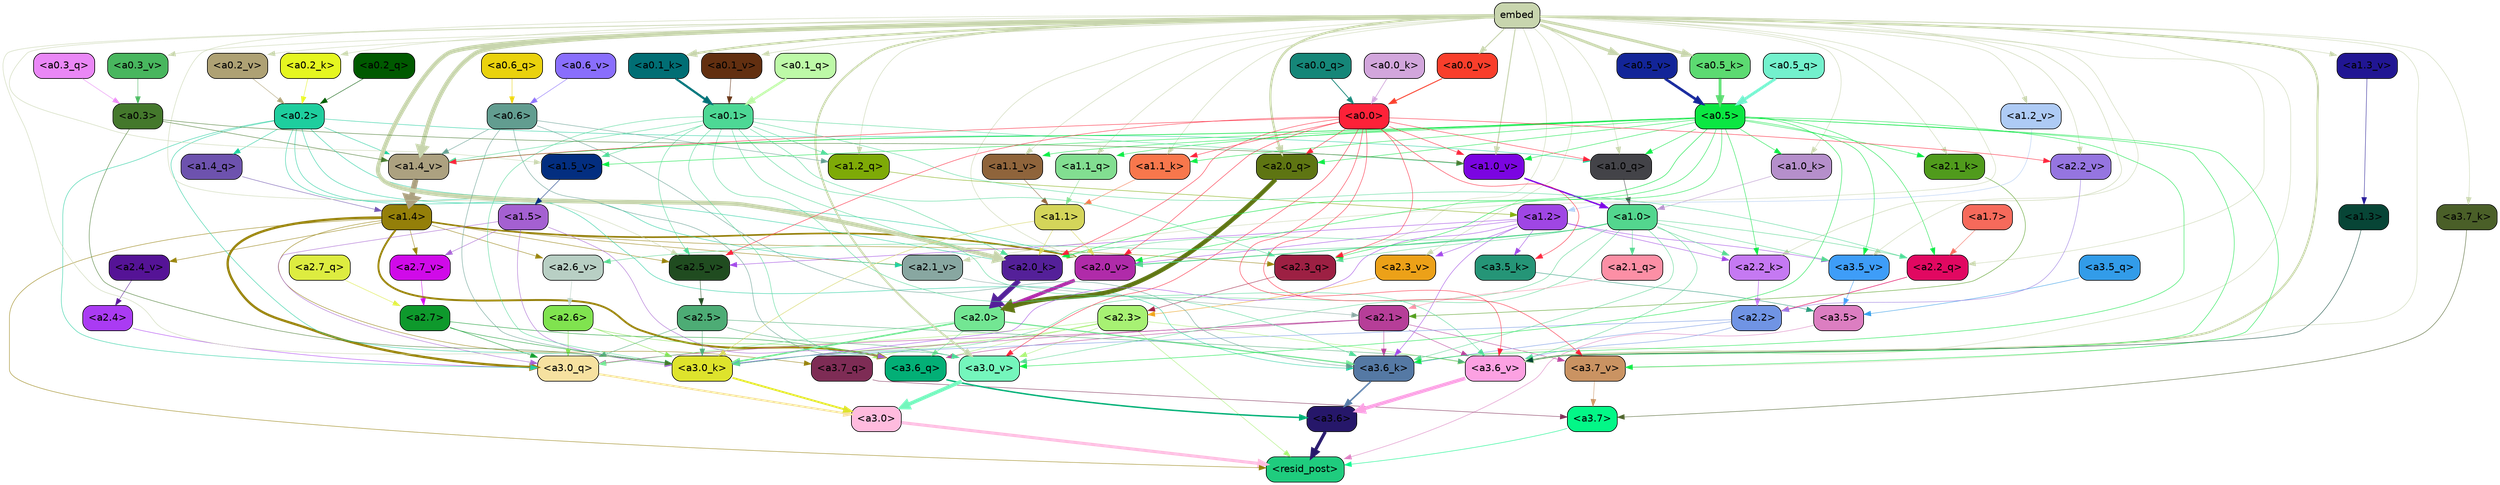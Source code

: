 strict digraph "" {
	graph [bgcolor=transparent,
		layout=dot,
		overlap=false,
		splines=true
	];
	"<a3.7>"	[color=black,
		fillcolor="#03f787",
		fontname=Helvetica,
		shape=box,
		style="filled, rounded"];
	"<resid_post>"	[color=black,
		fillcolor="#1fcc7e",
		fontname=Helvetica,
		shape=box,
		style="filled, rounded"];
	"<a3.7>" -> "<resid_post>"	[color="#03f787",
		penwidth=0.6239100098609924];
	"<a3.6>"	[color=black,
		fillcolor="#26176a",
		fontname=Helvetica,
		shape=box,
		style="filled, rounded"];
	"<a3.6>" -> "<resid_post>"	[color="#26176a",
		penwidth=4.569062113761902];
	"<a3.5>"	[color=black,
		fillcolor="#dc7ec1",
		fontname=Helvetica,
		shape=box,
		style="filled, rounded"];
	"<a3.5>" -> "<resid_post>"	[color="#dc7ec1",
		penwidth=0.6];
	"<a3.0>"	[color=black,
		fillcolor="#ffbbde",
		fontname=Helvetica,
		shape=box,
		style="filled, rounded"];
	"<a3.0>" -> "<resid_post>"	[color="#ffbbde",
		penwidth=4.283544182777405];
	"<a2.3>"	[color=black,
		fillcolor="#a7f173",
		fontname=Helvetica,
		shape=box,
		style="filled, rounded"];
	"<a2.3>" -> "<resid_post>"	[color="#a7f173",
		penwidth=0.6];
	"<a3.7_q>"	[color=black,
		fillcolor="#7e2c55",
		fontname=Helvetica,
		shape=box,
		style="filled, rounded"];
	"<a2.3>" -> "<a3.7_q>"	[color="#a7f173",
		penwidth=0.6];
	"<a3.6_q>"	[color=black,
		fillcolor="#03af76",
		fontname=Helvetica,
		shape=box,
		style="filled, rounded"];
	"<a2.3>" -> "<a3.6_q>"	[color="#a7f173",
		penwidth=0.6];
	"<a3.0_q>"	[color=black,
		fillcolor="#f6e1a0",
		fontname=Helvetica,
		shape=box,
		style="filled, rounded"];
	"<a2.3>" -> "<a3.0_q>"	[color="#a7f173",
		penwidth=0.6];
	"<a3.0_k>"	[color=black,
		fillcolor="#dee32c",
		fontname=Helvetica,
		shape=box,
		style="filled, rounded"];
	"<a2.3>" -> "<a3.0_k>"	[color="#a7f173",
		penwidth=0.6];
	"<a3.6_v>"	[color=black,
		fillcolor="#fca1e2",
		fontname=Helvetica,
		shape=box,
		style="filled, rounded"];
	"<a2.3>" -> "<a3.6_v>"	[color="#a7f173",
		penwidth=0.6];
	"<a3.0_v>"	[color=black,
		fillcolor="#74f6bc",
		fontname=Helvetica,
		shape=box,
		style="filled, rounded"];
	"<a2.3>" -> "<a3.0_v>"	[color="#a7f173",
		penwidth=0.6];
	"<a1.4>"	[color=black,
		fillcolor="#947f09",
		fontname=Helvetica,
		shape=box,
		style="filled, rounded"];
	"<a1.4>" -> "<resid_post>"	[color="#947f09",
		penwidth=0.6];
	"<a1.4>" -> "<a3.7_q>"	[color="#947f09",
		penwidth=0.6];
	"<a1.4>" -> "<a3.6_q>"	[color="#947f09",
		penwidth=2.6908124685287476];
	"<a1.4>" -> "<a3.0_q>"	[color="#947f09",
		penwidth=3.32076895236969];
	"<a2.3_q>"	[color=black,
		fillcolor="#9d2043",
		fontname=Helvetica,
		shape=box,
		style="filled, rounded"];
	"<a1.4>" -> "<a2.3_q>"	[color="#947f09",
		penwidth=0.6];
	"<a2.7_v>"	[color=black,
		fillcolor="#d00ae9",
		fontname=Helvetica,
		shape=box,
		style="filled, rounded"];
	"<a1.4>" -> "<a2.7_v>"	[color="#947f09",
		penwidth=0.6];
	"<a2.6_v>"	[color=black,
		fillcolor="#b8cfc4",
		fontname=Helvetica,
		shape=box,
		style="filled, rounded"];
	"<a1.4>" -> "<a2.6_v>"	[color="#947f09",
		penwidth=0.6];
	"<a2.5_v>"	[color=black,
		fillcolor="#204c20",
		fontname=Helvetica,
		shape=box,
		style="filled, rounded"];
	"<a1.4>" -> "<a2.5_v>"	[color="#947f09",
		penwidth=0.6];
	"<a2.4_v>"	[color=black,
		fillcolor="#551396",
		fontname=Helvetica,
		shape=box,
		style="filled, rounded"];
	"<a1.4>" -> "<a2.4_v>"	[color="#947f09",
		penwidth=0.6];
	"<a2.1_v>"	[color=black,
		fillcolor="#88a7a1",
		fontname=Helvetica,
		shape=box,
		style="filled, rounded"];
	"<a1.4>" -> "<a2.1_v>"	[color="#947f09",
		penwidth=0.6];
	"<a2.0_v>"	[color=black,
		fillcolor="#b02ba9",
		fontname=Helvetica,
		shape=box,
		style="filled, rounded"];
	"<a1.4>" -> "<a2.0_v>"	[color="#947f09",
		penwidth=2.3065454959869385];
	"<a3.7_q>" -> "<a3.7>"	[color="#7e2c55",
		penwidth=0.6];
	"<a3.6_q>" -> "<a3.6>"	[color="#03af76",
		penwidth=2.03758105635643];
	"<a3.5_q>"	[color=black,
		fillcolor="#329ce9",
		fontname=Helvetica,
		shape=box,
		style="filled, rounded"];
	"<a3.5_q>" -> "<a3.5>"	[color="#329ce9",
		penwidth=0.6];
	"<a3.0_q>" -> "<a3.0>"	[color="#f6e1a0",
		penwidth=2.8638100624084473];
	"<a3.7_k>"	[color=black,
		fillcolor="#4a5f28",
		fontname=Helvetica,
		shape=box,
		style="filled, rounded"];
	"<a3.7_k>" -> "<a3.7>"	[color="#4a5f28",
		penwidth=0.6];
	"<a3.6_k>"	[color=black,
		fillcolor="#5579a4",
		fontname=Helvetica,
		shape=box,
		style="filled, rounded"];
	"<a3.6_k>" -> "<a3.6>"	[color="#5579a4",
		penwidth=2.174198240041733];
	"<a3.5_k>"	[color=black,
		fillcolor="#259577",
		fontname=Helvetica,
		shape=box,
		style="filled, rounded"];
	"<a3.5_k>" -> "<a3.5>"	[color="#259577",
		penwidth=0.6];
	"<a3.0_k>" -> "<a3.0>"	[color="#dee32c",
		penwidth=2.6274144649505615];
	"<a3.7_v>"	[color=black,
		fillcolor="#ca9362",
		fontname=Helvetica,
		shape=box,
		style="filled, rounded"];
	"<a3.7_v>" -> "<a3.7>"	[color="#ca9362",
		penwidth=0.6];
	"<a3.6_v>" -> "<a3.6>"	[color="#fca1e2",
		penwidth=5.002329230308533];
	"<a3.5_v>"	[color=black,
		fillcolor="#3e9df8",
		fontname=Helvetica,
		shape=box,
		style="filled, rounded"];
	"<a3.5_v>" -> "<a3.5>"	[color="#3e9df8",
		penwidth=0.6];
	"<a3.0_v>" -> "<a3.0>"	[color="#74f6bc",
		penwidth=5.188832879066467];
	"<a2.7>"	[color=black,
		fillcolor="#0e992c",
		fontname=Helvetica,
		shape=box,
		style="filled, rounded"];
	"<a2.7>" -> "<a3.6_q>"	[color="#0e992c",
		penwidth=0.6];
	"<a2.7>" -> "<a3.0_q>"	[color="#0e992c",
		penwidth=0.6];
	"<a2.7>" -> "<a3.0_k>"	[color="#0e992c",
		penwidth=0.6];
	"<a2.6>"	[color=black,
		fillcolor="#80e34f",
		fontname=Helvetica,
		shape=box,
		style="filled, rounded"];
	"<a2.6>" -> "<a3.6_q>"	[color="#80e34f",
		penwidth=0.6];
	"<a2.6>" -> "<a3.0_q>"	[color="#80e34f",
		penwidth=0.6];
	"<a2.6>" -> "<a3.0_k>"	[color="#80e34f",
		penwidth=0.6];
	"<a2.1>"	[color=black,
		fillcolor="#b63e98",
		fontname=Helvetica,
		shape=box,
		style="filled, rounded"];
	"<a2.1>" -> "<a3.6_q>"	[color="#b63e98",
		penwidth=0.6];
	"<a2.1>" -> "<a3.0_q>"	[color="#b63e98",
		penwidth=0.6];
	"<a2.1>" -> "<a3.6_k>"	[color="#b63e98",
		penwidth=0.6];
	"<a2.1>" -> "<a3.0_k>"	[color="#b63e98",
		penwidth=0.6];
	"<a2.1>" -> "<a3.7_v>"	[color="#b63e98",
		penwidth=0.6];
	"<a2.1>" -> "<a3.6_v>"	[color="#b63e98",
		penwidth=0.6];
	"<a2.0>"	[color=black,
		fillcolor="#73e693",
		fontname=Helvetica,
		shape=box,
		style="filled, rounded"];
	"<a2.0>" -> "<a3.6_q>"	[color="#73e693",
		penwidth=0.6];
	"<a2.0>" -> "<a3.0_q>"	[color="#73e693",
		penwidth=0.6];
	"<a2.0>" -> "<a3.6_k>"	[color="#73e693",
		penwidth=1.6254686117172241];
	"<a2.0>" -> "<a3.0_k>"	[color="#73e693",
		penwidth=2.182972814887762];
	"<a1.5>"	[color=black,
		fillcolor="#a460d1",
		fontname=Helvetica,
		shape=box,
		style="filled, rounded"];
	"<a1.5>" -> "<a3.6_q>"	[color="#a460d1",
		penwidth=0.6];
	"<a1.5>" -> "<a3.0_q>"	[color="#a460d1",
		penwidth=0.6];
	"<a1.5>" -> "<a3.0_k>"	[color="#a460d1",
		penwidth=0.6];
	"<a1.5>" -> "<a2.7_v>"	[color="#a460d1",
		penwidth=0.6];
	"<a2.5>"	[color=black,
		fillcolor="#4dac75",
		fontname=Helvetica,
		shape=box,
		style="filled, rounded"];
	"<a2.5>" -> "<a3.0_q>"	[color="#4dac75",
		penwidth=0.6];
	"<a2.5>" -> "<a3.0_k>"	[color="#4dac75",
		penwidth=0.6];
	"<a2.5>" -> "<a3.6_v>"	[color="#4dac75",
		penwidth=0.6];
	"<a2.5>" -> "<a3.0_v>"	[color="#4dac75",
		penwidth=0.6];
	"<a2.4>"	[color=black,
		fillcolor="#aa3bf3",
		fontname=Helvetica,
		shape=box,
		style="filled, rounded"];
	"<a2.4>" -> "<a3.0_q>"	[color="#aa3bf3",
		penwidth=0.6];
	"<a0.2>"	[color=black,
		fillcolor="#1ece9e",
		fontname=Helvetica,
		shape=box,
		style="filled, rounded"];
	"<a0.2>" -> "<a3.0_q>"	[color="#1ece9e",
		penwidth=0.6];
	"<a0.2>" -> "<a3.6_k>"	[color="#1ece9e",
		penwidth=0.6];
	"<a0.2>" -> "<a3.0_k>"	[color="#1ece9e",
		penwidth=0.6];
	"<a2.0_k>"	[color=black,
		fillcolor="#542099",
		fontname=Helvetica,
		shape=box,
		style="filled, rounded"];
	"<a0.2>" -> "<a2.0_k>"	[color="#1ece9e",
		penwidth=0.6];
	"<a0.2>" -> "<a2.1_v>"	[color="#1ece9e",
		penwidth=0.6];
	"<a0.2>" -> "<a2.0_v>"	[color="#1ece9e",
		penwidth=0.6];
	"<a1.4_q>"	[color=black,
		fillcolor="#6d52ae",
		fontname=Helvetica,
		shape=box,
		style="filled, rounded"];
	"<a0.2>" -> "<a1.4_q>"	[color="#1ece9e",
		penwidth=0.6];
	"<a1.0_q>"	[color=black,
		fillcolor="#434348",
		fontname=Helvetica,
		shape=box,
		style="filled, rounded"];
	"<a0.2>" -> "<a1.0_q>"	[color="#1ece9e",
		penwidth=0.6];
	"<a1.4_v>"	[color=black,
		fillcolor="#aca180",
		fontname=Helvetica,
		shape=box,
		style="filled, rounded"];
	"<a0.2>" -> "<a1.4_v>"	[color="#1ece9e",
		penwidth=0.6];
	embed	[color=black,
		fillcolor="#c8d5ae",
		fontname=Helvetica,
		shape=box,
		style="filled, rounded"];
	embed -> "<a3.7_k>"	[color="#c8d5ae",
		penwidth=0.6];
	embed -> "<a3.6_k>"	[color="#c8d5ae",
		penwidth=0.6];
	embed -> "<a3.0_k>"	[color="#c8d5ae",
		penwidth=0.6];
	embed -> "<a3.7_v>"	[color="#c8d5ae",
		penwidth=0.6];
	embed -> "<a3.6_v>"	[color="#c8d5ae",
		penwidth=2.809220314025879];
	embed -> "<a3.5_v>"	[color="#c8d5ae",
		penwidth=0.6];
	embed -> "<a3.0_v>"	[color="#c8d5ae",
		penwidth=2.754121422767639];
	embed -> "<a2.3_q>"	[color="#c8d5ae",
		penwidth=0.6];
	"<a2.2_q>"	[color=black,
		fillcolor="#e10861",
		fontname=Helvetica,
		shape=box,
		style="filled, rounded"];
	embed -> "<a2.2_q>"	[color="#c8d5ae",
		penwidth=0.6];
	"<a2.0_q>"	[color=black,
		fillcolor="#5e7512",
		fontname=Helvetica,
		shape=box,
		style="filled, rounded"];
	embed -> "<a2.0_q>"	[color="#c8d5ae",
		penwidth=3.102177858352661];
	"<a2.2_k>"	[color=black,
		fillcolor="#c579f2",
		fontname=Helvetica,
		shape=box,
		style="filled, rounded"];
	embed -> "<a2.2_k>"	[color="#c8d5ae",
		penwidth=0.6805839538574219];
	"<a2.1_k>"	[color=black,
		fillcolor="#509b1c",
		fontname=Helvetica,
		shape=box,
		style="filled, rounded"];
	embed -> "<a2.1_k>"	[color="#c8d5ae",
		penwidth=0.6];
	embed -> "<a2.0_k>"	[color="#c8d5ae",
		penwidth=5.977519929409027];
	embed -> "<a2.5_v>"	[color="#c8d5ae",
		penwidth=0.6];
	"<a2.3_v>"	[color=black,
		fillcolor="#eca118",
		fontname=Helvetica,
		shape=box,
		style="filled, rounded"];
	embed -> "<a2.3_v>"	[color="#c8d5ae",
		penwidth=0.6];
	"<a2.2_v>"	[color=black,
		fillcolor="#9575e0",
		fontname=Helvetica,
		shape=box,
		style="filled, rounded"];
	embed -> "<a2.2_v>"	[color="#c8d5ae",
		penwidth=0.6436443328857422];
	embed -> "<a2.1_v>"	[color="#c8d5ae",
		penwidth=0.6];
	embed -> "<a2.0_v>"	[color="#c8d5ae",
		penwidth=0.6];
	"<a1.2_q>"	[color=black,
		fillcolor="#7eaa07",
		fontname=Helvetica,
		shape=box,
		style="filled, rounded"];
	embed -> "<a1.2_q>"	[color="#c8d5ae",
		penwidth=0.6224298477172852];
	"<a1.1_q>"	[color=black,
		fillcolor="#82de91",
		fontname=Helvetica,
		shape=box,
		style="filled, rounded"];
	embed -> "<a1.1_q>"	[color="#c8d5ae",
		penwidth=0.6];
	embed -> "<a1.0_q>"	[color="#c8d5ae",
		penwidth=0.6];
	"<a1.1_k>"	[color=black,
		fillcolor="#f8774c",
		fontname=Helvetica,
		shape=box,
		style="filled, rounded"];
	embed -> "<a1.1_k>"	[color="#c8d5ae",
		penwidth=0.6];
	"<a1.0_k>"	[color=black,
		fillcolor="#b58fcb",
		fontname=Helvetica,
		shape=box,
		style="filled, rounded"];
	embed -> "<a1.0_k>"	[color="#c8d5ae",
		penwidth=0.6];
	"<a1.5_v>"	[color=black,
		fillcolor="#032e80",
		fontname=Helvetica,
		shape=box,
		style="filled, rounded"];
	embed -> "<a1.5_v>"	[color="#c8d5ae",
		penwidth=0.6];
	embed -> "<a1.4_v>"	[color="#c8d5ae",
		penwidth=6.155339062213898];
	"<a1.3_v>"	[color=black,
		fillcolor="#211693",
		fontname=Helvetica,
		shape=box,
		style="filled, rounded"];
	embed -> "<a1.3_v>"	[color="#c8d5ae",
		penwidth=0.6];
	"<a1.2_v>"	[color=black,
		fillcolor="#aecbf5",
		fontname=Helvetica,
		shape=box,
		style="filled, rounded"];
	embed -> "<a1.2_v>"	[color="#c8d5ae",
		penwidth=0.6];
	"<a1.1_v>"	[color=black,
		fillcolor="#8f643b",
		fontname=Helvetica,
		shape=box,
		style="filled, rounded"];
	embed -> "<a1.1_v>"	[color="#c8d5ae",
		penwidth=0.6];
	"<a1.0_v>"	[color=black,
		fillcolor="#7b05e1",
		fontname=Helvetica,
		shape=box,
		style="filled, rounded"];
	embed -> "<a1.0_v>"	[color="#c8d5ae",
		penwidth=1.3890299797058105];
	"<a0.5_k>"	[color=black,
		fillcolor="#5cda71",
		fontname=Helvetica,
		shape=box,
		style="filled, rounded"];
	embed -> "<a0.5_k>"	[color="#c8d5ae",
		penwidth=3.961596131324768];
	"<a0.2_k>"	[color=black,
		fillcolor="#e5f620",
		fontname=Helvetica,
		shape=box,
		style="filled, rounded"];
	embed -> "<a0.2_k>"	[color="#c8d5ae",
		penwidth=0.6];
	"<a0.1_k>"	[color=black,
		fillcolor="#016e74",
		fontname=Helvetica,
		shape=box,
		style="filled, rounded"];
	embed -> "<a0.1_k>"	[color="#c8d5ae",
		penwidth=3.0873727798461914];
	"<a0.5_v>"	[color=black,
		fillcolor="#132598",
		fontname=Helvetica,
		shape=box,
		style="filled, rounded"];
	embed -> "<a0.5_v>"	[color="#c8d5ae",
		penwidth=3.8657681941986084];
	"<a0.3_v>"	[color=black,
		fillcolor="#48b65e",
		fontname=Helvetica,
		shape=box,
		style="filled, rounded"];
	embed -> "<a0.3_v>"	[color="#c8d5ae",
		penwidth=0.6];
	"<a0.2_v>"	[color=black,
		fillcolor="#aea174",
		fontname=Helvetica,
		shape=box,
		style="filled, rounded"];
	embed -> "<a0.2_v>"	[color="#c8d5ae",
		penwidth=0.6];
	"<a0.1_v>"	[color=black,
		fillcolor="#622f10",
		fontname=Helvetica,
		shape=box,
		style="filled, rounded"];
	embed -> "<a0.1_v>"	[color="#c8d5ae",
		penwidth=0.7226338386535645];
	"<a0.0_v>"	[color=black,
		fillcolor="#f93e2b",
		fontname=Helvetica,
		shape=box,
		style="filled, rounded"];
	embed -> "<a0.0_v>"	[color="#c8d5ae",
		penwidth=1.3709254264831543];
	"<a2.2>"	[color=black,
		fillcolor="#7094e4",
		fontname=Helvetica,
		shape=box,
		style="filled, rounded"];
	"<a2.2>" -> "<a3.6_k>"	[color="#7094e4",
		penwidth=0.6];
	"<a2.2>" -> "<a3.0_k>"	[color="#7094e4",
		penwidth=0.6065438985824585];
	"<a2.2>" -> "<a3.6_v>"	[color="#7094e4",
		penwidth=0.6];
	"<a1.2>"	[color=black,
		fillcolor="#9f46e4",
		fontname=Helvetica,
		shape=box,
		style="filled, rounded"];
	"<a1.2>" -> "<a3.6_k>"	[color="#9f46e4",
		penwidth=0.6];
	"<a1.2>" -> "<a3.5_k>"	[color="#9f46e4",
		penwidth=0.6];
	"<a1.2>" -> "<a3.0_k>"	[color="#9f46e4",
		penwidth=0.6];
	"<a1.2>" -> "<a3.5_v>"	[color="#9f46e4",
		penwidth=0.6];
	"<a1.2>" -> "<a2.2_k>"	[color="#9f46e4",
		penwidth=0.6];
	"<a1.2>" -> "<a2.5_v>"	[color="#9f46e4",
		penwidth=0.6];
	"<a1.2>" -> "<a2.3_v>"	[color="#9f46e4",
		penwidth=0.6];
	"<a1.2>" -> "<a2.0_v>"	[color="#9f46e4",
		penwidth=0.6];
	"<a1.0>"	[color=black,
		fillcolor="#53d68e",
		fontname=Helvetica,
		shape=box,
		style="filled, rounded"];
	"<a1.0>" -> "<a3.6_k>"	[color="#53d68e",
		penwidth=0.6];
	"<a1.0>" -> "<a3.0_k>"	[color="#53d68e",
		penwidth=0.6];
	"<a1.0>" -> "<a3.6_v>"	[color="#53d68e",
		penwidth=0.6];
	"<a1.0>" -> "<a3.5_v>"	[color="#53d68e",
		penwidth=0.6];
	"<a1.0>" -> "<a3.0_v>"	[color="#53d68e",
		penwidth=0.6];
	"<a1.0>" -> "<a2.3_q>"	[color="#53d68e",
		penwidth=0.6];
	"<a1.0>" -> "<a2.2_q>"	[color="#53d68e",
		penwidth=0.6];
	"<a2.1_q>"	[color=black,
		fillcolor="#fc8fa5",
		fontname=Helvetica,
		shape=box,
		style="filled, rounded"];
	"<a1.0>" -> "<a2.1_q>"	[color="#53d68e",
		penwidth=0.6];
	"<a1.0>" -> "<a2.2_k>"	[color="#53d68e",
		penwidth=0.6];
	"<a1.0>" -> "<a2.0_k>"	[color="#53d68e",
		penwidth=0.6];
	"<a1.0>" -> "<a2.6_v>"	[color="#53d68e",
		penwidth=0.6];
	"<a1.0>" -> "<a2.0_v>"	[color="#53d68e",
		penwidth=1.2192587852478027];
	"<a0.6>"	[color=black,
		fillcolor="#629d90",
		fontname=Helvetica,
		shape=box,
		style="filled, rounded"];
	"<a0.6>" -> "<a3.6_k>"	[color="#629d90",
		penwidth=0.6];
	"<a0.6>" -> "<a3.0_k>"	[color="#629d90",
		penwidth=0.6];
	"<a0.6>" -> "<a3.0_v>"	[color="#629d90",
		penwidth=0.6];
	"<a0.6>" -> "<a1.2_q>"	[color="#629d90",
		penwidth=0.6];
	"<a0.6>" -> "<a1.4_v>"	[color="#629d90",
		penwidth=0.6];
	"<a0.5>"	[color=black,
		fillcolor="#0be742",
		fontname=Helvetica,
		shape=box,
		style="filled, rounded"];
	"<a0.5>" -> "<a3.6_k>"	[color="#0be742",
		penwidth=0.6];
	"<a0.5>" -> "<a3.7_v>"	[color="#0be742",
		penwidth=0.6];
	"<a0.5>" -> "<a3.6_v>"	[color="#0be742",
		penwidth=0.6];
	"<a0.5>" -> "<a3.5_v>"	[color="#0be742",
		penwidth=0.6];
	"<a0.5>" -> "<a3.0_v>"	[color="#0be742",
		penwidth=0.6120390892028809];
	"<a0.5>" -> "<a2.3_q>"	[color="#0be742",
		penwidth=0.6];
	"<a0.5>" -> "<a2.2_q>"	[color="#0be742",
		penwidth=0.6];
	"<a0.5>" -> "<a2.0_q>"	[color="#0be742",
		penwidth=0.6];
	"<a0.5>" -> "<a2.2_k>"	[color="#0be742",
		penwidth=0.6];
	"<a0.5>" -> "<a2.1_k>"	[color="#0be742",
		penwidth=0.6];
	"<a0.5>" -> "<a2.0_k>"	[color="#0be742",
		penwidth=0.658348560333252];
	"<a0.5>" -> "<a2.0_v>"	[color="#0be742",
		penwidth=0.6];
	"<a0.5>" -> "<a1.1_q>"	[color="#0be742",
		penwidth=0.6];
	"<a0.5>" -> "<a1.0_q>"	[color="#0be742",
		penwidth=0.6];
	"<a0.5>" -> "<a1.1_k>"	[color="#0be742",
		penwidth=0.6];
	"<a0.5>" -> "<a1.0_k>"	[color="#0be742",
		penwidth=0.6];
	"<a0.5>" -> "<a1.5_v>"	[color="#0be742",
		penwidth=0.6];
	"<a0.5>" -> "<a1.4_v>"	[color="#0be742",
		penwidth=0.9002184867858887];
	"<a0.5>" -> "<a1.1_v>"	[color="#0be742",
		penwidth=0.6];
	"<a0.5>" -> "<a1.0_v>"	[color="#0be742",
		penwidth=0.6];
	"<a0.1>"	[color=black,
		fillcolor="#4dd895",
		fontname=Helvetica,
		shape=box,
		style="filled, rounded"];
	"<a0.1>" -> "<a3.6_k>"	[color="#4dd895",
		penwidth=0.6];
	"<a0.1>" -> "<a3.0_k>"	[color="#4dd895",
		penwidth=0.6];
	"<a0.1>" -> "<a3.6_v>"	[color="#4dd895",
		penwidth=0.6];
	"<a0.1>" -> "<a3.0_v>"	[color="#4dd895",
		penwidth=0.6];
	"<a0.1>" -> "<a2.3_q>"	[color="#4dd895",
		penwidth=0.6];
	"<a0.1>" -> "<a2.2_q>"	[color="#4dd895",
		penwidth=0.6];
	"<a0.1>" -> "<a2.0_k>"	[color="#4dd895",
		penwidth=0.6];
	"<a0.1>" -> "<a2.5_v>"	[color="#4dd895",
		penwidth=0.6];
	"<a0.1>" -> "<a1.2_q>"	[color="#4dd895",
		penwidth=0.6];
	"<a0.1>" -> "<a1.5_v>"	[color="#4dd895",
		penwidth=0.6];
	"<a0.1>" -> "<a1.4_v>"	[color="#4dd895",
		penwidth=0.6];
	"<a0.1>" -> "<a1.0_v>"	[color="#4dd895",
		penwidth=0.6];
	"<a0.0>"	[color=black,
		fillcolor="#fd2138",
		fontname=Helvetica,
		shape=box,
		style="filled, rounded"];
	"<a0.0>" -> "<a3.5_k>"	[color="#fd2138",
		penwidth=0.6];
	"<a0.0>" -> "<a3.7_v>"	[color="#fd2138",
		penwidth=0.6];
	"<a0.0>" -> "<a3.6_v>"	[color="#fd2138",
		penwidth=0.6];
	"<a0.0>" -> "<a3.0_v>"	[color="#fd2138",
		penwidth=0.6];
	"<a0.0>" -> "<a2.3_q>"	[color="#fd2138",
		penwidth=0.6];
	"<a0.0>" -> "<a2.0_q>"	[color="#fd2138",
		penwidth=0.6];
	"<a0.0>" -> "<a2.0_k>"	[color="#fd2138",
		penwidth=0.6];
	"<a0.0>" -> "<a2.5_v>"	[color="#fd2138",
		penwidth=0.6];
	"<a0.0>" -> "<a2.2_v>"	[color="#fd2138",
		penwidth=0.6];
	"<a0.0>" -> "<a2.0_v>"	[color="#fd2138",
		penwidth=0.6];
	"<a0.0>" -> "<a1.0_q>"	[color="#fd2138",
		penwidth=0.6];
	"<a0.0>" -> "<a1.1_k>"	[color="#fd2138",
		penwidth=0.6];
	"<a0.0>" -> "<a1.4_v>"	[color="#fd2138",
		penwidth=0.6];
	"<a0.0>" -> "<a1.0_v>"	[color="#fd2138",
		penwidth=0.6];
	"<a1.1>"	[color=black,
		fillcolor="#d4d55a",
		fontname=Helvetica,
		shape=box,
		style="filled, rounded"];
	"<a1.1>" -> "<a3.0_k>"	[color="#d4d55a",
		penwidth=0.6];
	"<a1.1>" -> "<a2.0_k>"	[color="#d4d55a",
		penwidth=0.6];
	"<a1.1>" -> "<a2.0_v>"	[color="#d4d55a",
		penwidth=0.6];
	"<a0.3>"	[color=black,
		fillcolor="#44782c",
		fontname=Helvetica,
		shape=box,
		style="filled, rounded"];
	"<a0.3>" -> "<a3.0_k>"	[color="#44782c",
		penwidth=0.6];
	"<a0.3>" -> "<a1.4_v>"	[color="#44782c",
		penwidth=0.6];
	"<a0.3>" -> "<a1.0_v>"	[color="#44782c",
		penwidth=0.6];
	"<a1.3>"	[color=black,
		fillcolor="#074536",
		fontname=Helvetica,
		shape=box,
		style="filled, rounded"];
	"<a1.3>" -> "<a3.6_v>"	[color="#074536",
		penwidth=0.6];
	"<a2.7_q>"	[color=black,
		fillcolor="#ddec40",
		fontname=Helvetica,
		shape=box,
		style="filled, rounded"];
	"<a2.7_q>" -> "<a2.7>"	[color="#ddec40",
		penwidth=0.6];
	"<a2.3_q>" -> "<a2.3>"	[color="#9d2043",
		penwidth=0.6];
	"<a2.2_q>" -> "<a2.2>"	[color="#e10861",
		penwidth=0.7585353851318359];
	"<a2.1_q>" -> "<a2.1>"	[color="#fc8fa5",
		penwidth=0.6];
	"<a2.0_q>" -> "<a2.0>"	[color="#5e7512",
		penwidth=6.189085364341736];
	"<a2.2_k>" -> "<a2.2>"	[color="#c579f2",
		penwidth=0.87534499168396];
	"<a2.1_k>" -> "<a2.1>"	[color="#509b1c",
		penwidth=0.6];
	"<a2.0_k>" -> "<a2.0>"	[color="#542099",
		penwidth=7.056803464889526];
	"<a2.7_v>" -> "<a2.7>"	[color="#d00ae9",
		penwidth=0.6];
	"<a2.6_v>" -> "<a2.6>"	[color="#b8cfc4",
		penwidth=0.6];
	"<a2.5_v>" -> "<a2.5>"	[color="#204c20",
		penwidth=0.6];
	"<a2.4_v>" -> "<a2.4>"	[color="#551396",
		penwidth=0.6];
	"<a2.3_v>" -> "<a2.3>"	[color="#eca118",
		penwidth=0.6];
	"<a2.2_v>" -> "<a2.2>"	[color="#9575e0",
		penwidth=0.6];
	"<a2.1_v>" -> "<a2.1>"	[color="#88a7a1",
		penwidth=0.6];
	"<a2.0_v>" -> "<a2.0>"	[color="#b02ba9",
		penwidth=5.12138295173645];
	"<a1.7>"	[color=black,
		fillcolor="#f66a5b",
		fontname=Helvetica,
		shape=box,
		style="filled, rounded"];
	"<a1.7>" -> "<a2.2_q>"	[color="#f66a5b",
		penwidth=0.6];
	"<a1.4_q>" -> "<a1.4>"	[color="#6d52ae",
		penwidth=0.6];
	"<a1.2_q>" -> "<a1.2>"	[color="#7eaa07",
		penwidth=0.6036911010742188];
	"<a1.1_q>" -> "<a1.1>"	[color="#82de91",
		penwidth=0.6];
	"<a1.0_q>" -> "<a1.0>"	[color="#434348",
		penwidth=0.6];
	"<a1.1_k>" -> "<a1.1>"	[color="#f8774c",
		penwidth=0.6];
	"<a1.0_k>" -> "<a1.0>"	[color="#b58fcb",
		penwidth=0.6];
	"<a1.5_v>" -> "<a1.5>"	[color="#032e80",
		penwidth=0.6];
	"<a1.4_v>" -> "<a1.4>"	[color="#aca180",
		penwidth=7.850657939910889];
	"<a1.3_v>" -> "<a1.3>"	[color="#211693",
		penwidth=0.6];
	"<a1.2_v>" -> "<a1.2>"	[color="#aecbf5",
		penwidth=0.6];
	"<a1.1_v>" -> "<a1.1>"	[color="#8f643b",
		penwidth=0.6];
	"<a1.0_v>" -> "<a1.0>"	[color="#7b05e1",
		penwidth=2.021620035171509];
	"<a0.6_q>"	[color=black,
		fillcolor="#ead20d",
		fontname=Helvetica,
		shape=box,
		style="filled, rounded"];
	"<a0.6_q>" -> "<a0.6>"	[color="#ead20d",
		penwidth=0.6];
	"<a0.5_q>"	[color=black,
		fillcolor="#73f1cd",
		fontname=Helvetica,
		shape=box,
		style="filled, rounded"];
	"<a0.5_q>" -> "<a0.5>"	[color="#73f1cd",
		penwidth=4.077653527259827];
	"<a0.3_q>"	[color=black,
		fillcolor="#ea87f6",
		fontname=Helvetica,
		shape=box,
		style="filled, rounded"];
	"<a0.3_q>" -> "<a0.3>"	[color="#ea87f6",
		penwidth=0.6];
	"<a0.2_q>"	[color=black,
		fillcolor="#005900",
		fontname=Helvetica,
		shape=box,
		style="filled, rounded"];
	"<a0.2_q>" -> "<a0.2>"	[color="#005900",
		penwidth=0.6];
	"<a0.1_q>"	[color=black,
		fillcolor="#bdf9a7",
		fontname=Helvetica,
		shape=box,
		style="filled, rounded"];
	"<a0.1_q>" -> "<a0.1>"	[color="#bdf9a7",
		penwidth=3.1134376525878906];
	"<a0.0_q>"	[color=black,
		fillcolor="#158678",
		fontname=Helvetica,
		shape=box,
		style="filled, rounded"];
	"<a0.0_q>" -> "<a0.0>"	[color="#158678",
		penwidth=1.0843520164489746];
	"<a0.5_k>" -> "<a0.5>"	[color="#5cda71",
		penwidth=3.968934178352356];
	"<a0.2_k>" -> "<a0.2>"	[color="#e5f620",
		penwidth=0.6];
	"<a0.1_k>" -> "<a0.1>"	[color="#016e74",
		penwidth=3.0963125228881836];
	"<a0.0_k>"	[color=black,
		fillcolor="#d2a6dc",
		fontname=Helvetica,
		shape=box,
		style="filled, rounded"];
	"<a0.0_k>" -> "<a0.0>"	[color="#d2a6dc",
		penwidth=1.0073614120483398];
	"<a0.6_v>"	[color=black,
		fillcolor="#896efc",
		fontname=Helvetica,
		shape=box,
		style="filled, rounded"];
	"<a0.6_v>" -> "<a0.6>"	[color="#896efc",
		penwidth=0.6];
	"<a0.5_v>" -> "<a0.5>"	[color="#132598",
		penwidth=3.7172799110412598];
	"<a0.3_v>" -> "<a0.3>"	[color="#48b65e",
		penwidth=0.6];
	"<a0.2_v>" -> "<a0.2>"	[color="#aea174",
		penwidth=0.6];
	"<a0.1_v>" -> "<a0.1>"	[color="#622f10",
		penwidth=0.602088451385498];
	"<a0.0_v>" -> "<a0.0>"	[color="#f93e2b",
		penwidth=1.3448786735534668];
}
